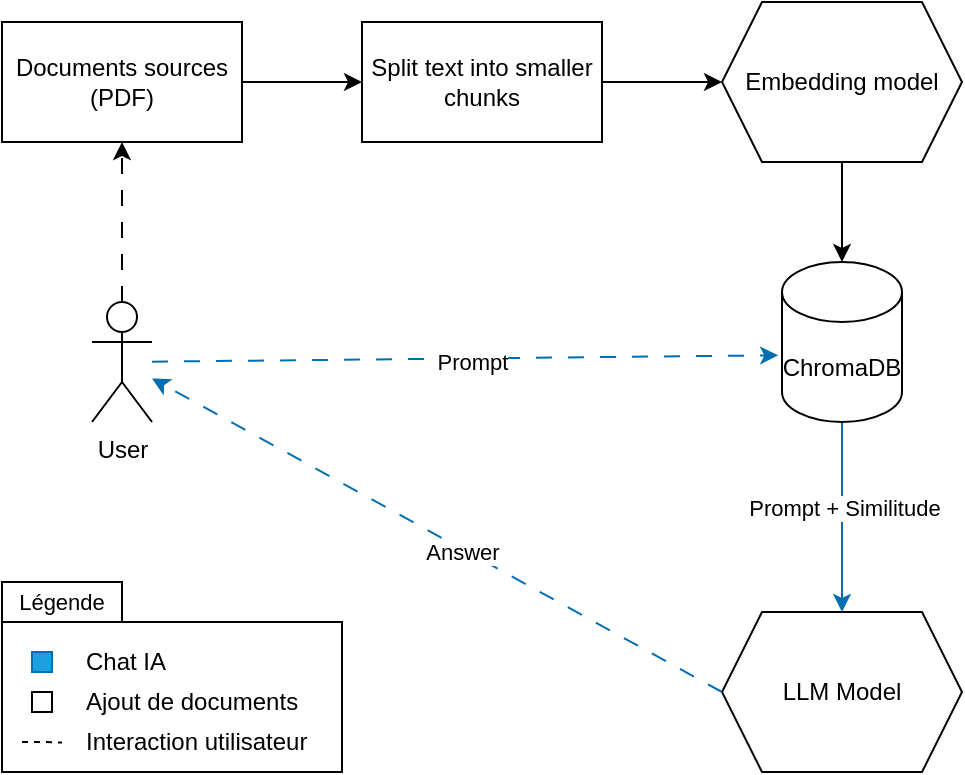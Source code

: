 <mxfile>
    <diagram id="Yj_4PcI-ndSMpdkM6dbf" name="Page-1">
        <mxGraphModel dx="875" dy="512" grid="1" gridSize="10" guides="1" tooltips="1" connect="1" arrows="1" fold="1" page="1" pageScale="1" pageWidth="827" pageHeight="1169" math="0" shadow="0">
            <root>
                <mxCell id="0"/>
                <mxCell id="1" parent="0"/>
                <mxCell id="2" value="Split text into smaller chunks" style="rounded=0;whiteSpace=wrap;html=1;" vertex="1" parent="1">
                    <mxGeometry x="310" y="160" width="120" height="60" as="geometry"/>
                </mxCell>
                <mxCell id="4" value="Documents sources&lt;br&gt;(PDF)" style="rounded=0;whiteSpace=wrap;html=1;" vertex="1" parent="1">
                    <mxGeometry x="130" y="160" width="120" height="60" as="geometry"/>
                </mxCell>
                <mxCell id="7" value="" style="endArrow=classic;html=1;exitX=1;exitY=0.5;exitDx=0;exitDy=0;entryX=0;entryY=0.5;entryDx=0;entryDy=0;" edge="1" parent="1" source="4" target="2">
                    <mxGeometry width="50" height="50" relative="1" as="geometry">
                        <mxPoint x="210" y="220" as="sourcePoint"/>
                        <mxPoint x="260" y="170" as="targetPoint"/>
                    </mxGeometry>
                </mxCell>
                <mxCell id="8" value="" style="endArrow=classic;html=1;exitX=1;exitY=0.5;exitDx=0;exitDy=0;entryX=0;entryY=0.5;entryDx=0;entryDy=0;" edge="1" parent="1" source="2" target="10">
                    <mxGeometry width="50" height="50" relative="1" as="geometry">
                        <mxPoint x="430" y="189.5" as="sourcePoint"/>
                        <mxPoint x="550" y="189.5" as="targetPoint"/>
                    </mxGeometry>
                </mxCell>
                <mxCell id="10" value="Embedding model" style="shape=hexagon;perimeter=hexagonPerimeter2;whiteSpace=wrap;html=1;fixedSize=1;" vertex="1" parent="1">
                    <mxGeometry x="490" y="150" width="120" height="80" as="geometry"/>
                </mxCell>
                <mxCell id="12" value="" style="endArrow=classic;html=1;exitX=0.5;exitY=1;exitDx=0;exitDy=0;entryX=0.5;entryY=0;entryDx=0;entryDy=0;entryPerimeter=0;" edge="1" parent="1" source="10" target="37">
                    <mxGeometry width="50" height="50" relative="1" as="geometry">
                        <mxPoint x="660" y="400" as="sourcePoint"/>
                        <mxPoint x="580" y="280" as="targetPoint"/>
                    </mxGeometry>
                </mxCell>
                <mxCell id="14" value="" style="edgeStyle=none;html=1;fillColor=#1ba1e2;strokeColor=#006EAF;dashed=1;dashPattern=8 8;entryX=-0.032;entryY=0.583;entryDx=0;entryDy=0;entryPerimeter=0;" edge="1" parent="1" source="13" target="37">
                    <mxGeometry relative="1" as="geometry">
                        <mxPoint x="430" y="310" as="targetPoint"/>
                    </mxGeometry>
                </mxCell>
                <mxCell id="17" value="Prompt" style="edgeLabel;html=1;align=center;verticalAlign=middle;resizable=0;points=[];" vertex="1" connectable="0" parent="14">
                    <mxGeometry x="0.021" y="-2" relative="1" as="geometry">
                        <mxPoint as="offset"/>
                    </mxGeometry>
                </mxCell>
                <mxCell id="13" value="User" style="shape=umlActor;verticalLabelPosition=bottom;verticalAlign=top;html=1;outlineConnect=0;" vertex="1" parent="1">
                    <mxGeometry x="175" y="300" width="30" height="60" as="geometry"/>
                </mxCell>
                <mxCell id="15" value="LLM Model" style="shape=hexagon;perimeter=hexagonPerimeter2;whiteSpace=wrap;html=1;fixedSize=1;" vertex="1" parent="1">
                    <mxGeometry x="490" y="455" width="120" height="80" as="geometry"/>
                </mxCell>
                <mxCell id="16" value="" style="endArrow=classic;html=1;fillColor=#1ba1e2;strokeColor=#006EAF;exitX=0.5;exitY=1;exitDx=0;exitDy=0;exitPerimeter=0;" edge="1" parent="1" source="37" target="15">
                    <mxGeometry width="50" height="50" relative="1" as="geometry">
                        <mxPoint x="570" y="380" as="sourcePoint"/>
                        <mxPoint x="609.33" y="490" as="targetPoint"/>
                    </mxGeometry>
                </mxCell>
                <mxCell id="18" value="Prompt + Similitude" style="edgeLabel;html=1;align=center;verticalAlign=middle;resizable=0;points=[];" vertex="1" connectable="0" parent="16">
                    <mxGeometry x="-0.09" y="1" relative="1" as="geometry">
                        <mxPoint as="offset"/>
                    </mxGeometry>
                </mxCell>
                <mxCell id="19" value="" style="endArrow=classic;html=1;exitX=0;exitY=0.5;exitDx=0;exitDy=0;fillColor=#1ba1e2;strokeColor=#006EAF;dashed=1;dashPattern=8 8;" edge="1" parent="1" source="15" target="13">
                    <mxGeometry width="50" height="50" relative="1" as="geometry">
                        <mxPoint x="330" y="400" as="sourcePoint"/>
                        <mxPoint x="210" y="340" as="targetPoint"/>
                    </mxGeometry>
                </mxCell>
                <mxCell id="20" value="Answer" style="edgeLabel;html=1;align=center;verticalAlign=middle;resizable=0;points=[];" vertex="1" connectable="0" parent="19">
                    <mxGeometry x="-0.09" y="1" relative="1" as="geometry">
                        <mxPoint as="offset"/>
                    </mxGeometry>
                </mxCell>
                <mxCell id="21" value="" style="endArrow=classic;html=1;exitX=0.5;exitY=0;exitDx=0;exitDy=0;entryX=0.5;entryY=1;entryDx=0;entryDy=0;exitPerimeter=0;dashed=1;dashPattern=8 8;" edge="1" parent="1" source="13" target="4">
                    <mxGeometry width="50" height="50" relative="1" as="geometry">
                        <mxPoint x="260" y="200" as="sourcePoint"/>
                        <mxPoint x="320" y="200" as="targetPoint"/>
                    </mxGeometry>
                </mxCell>
                <mxCell id="36" value="" style="group" vertex="1" connectable="0" parent="1">
                    <mxGeometry x="130" y="440" width="170" height="95" as="geometry"/>
                </mxCell>
                <mxCell id="22" value="" style="rounded=0;whiteSpace=wrap;html=1;" vertex="1" parent="36">
                    <mxGeometry y="20" width="170" height="75" as="geometry"/>
                </mxCell>
                <mxCell id="25" value="" style="rounded=0;whiteSpace=wrap;html=1;fillColor=#1ba1e2;fontColor=#ffffff;strokeColor=#006EAF;" vertex="1" parent="36">
                    <mxGeometry x="15" y="35" width="10" height="10" as="geometry"/>
                </mxCell>
                <mxCell id="26" value="Chat IA" style="text;html=1;strokeColor=none;fillColor=none;align=left;verticalAlign=middle;whiteSpace=wrap;rounded=0;" vertex="1" parent="36">
                    <mxGeometry x="40" y="35" width="90" height="10" as="geometry"/>
                </mxCell>
                <mxCell id="27" value="" style="rounded=0;whiteSpace=wrap;html=1;" vertex="1" parent="36">
                    <mxGeometry x="15" y="55" width="10" height="10" as="geometry"/>
                </mxCell>
                <mxCell id="28" value="Ajout de documents" style="text;html=1;strokeColor=none;fillColor=none;align=left;verticalAlign=middle;whiteSpace=wrap;rounded=0;" vertex="1" parent="36">
                    <mxGeometry x="40" y="55" width="120" height="10" as="geometry"/>
                </mxCell>
                <mxCell id="31" value="" style="endArrow=none;html=1;exitX=0;exitY=0.5;exitDx=0;exitDy=0;endFill=0;dashed=1;" edge="1" parent="36">
                    <mxGeometry width="50" height="50" relative="1" as="geometry">
                        <mxPoint x="10" y="80" as="sourcePoint"/>
                        <mxPoint x="30" y="80.25" as="targetPoint"/>
                        <Array as="points">
                            <mxPoint x="20" y="80"/>
                        </Array>
                    </mxGeometry>
                </mxCell>
                <mxCell id="33" value="Interaction utilisateur" style="text;html=1;strokeColor=none;fillColor=none;align=left;verticalAlign=middle;whiteSpace=wrap;rounded=0;" vertex="1" parent="36">
                    <mxGeometry x="40" y="75" width="120" height="10" as="geometry"/>
                </mxCell>
                <mxCell id="34" value="&lt;font style=&quot;font-size: 11px;&quot;&gt;Légende&lt;/font&gt;" style="rounded=0;whiteSpace=wrap;html=1;align=center;" vertex="1" parent="36">
                    <mxGeometry width="60" height="20" as="geometry"/>
                </mxCell>
                <mxCell id="37" value="&lt;span style=&quot;font-size: 12px;&quot;&gt;ChromaDB&lt;/span&gt;" style="shape=cylinder3;whiteSpace=wrap;html=1;boundedLbl=1;backgroundOutline=1;size=15;fontSize=11;" vertex="1" parent="1">
                    <mxGeometry x="520" y="280" width="60" height="80" as="geometry"/>
                </mxCell>
            </root>
        </mxGraphModel>
    </diagram>
</mxfile>
